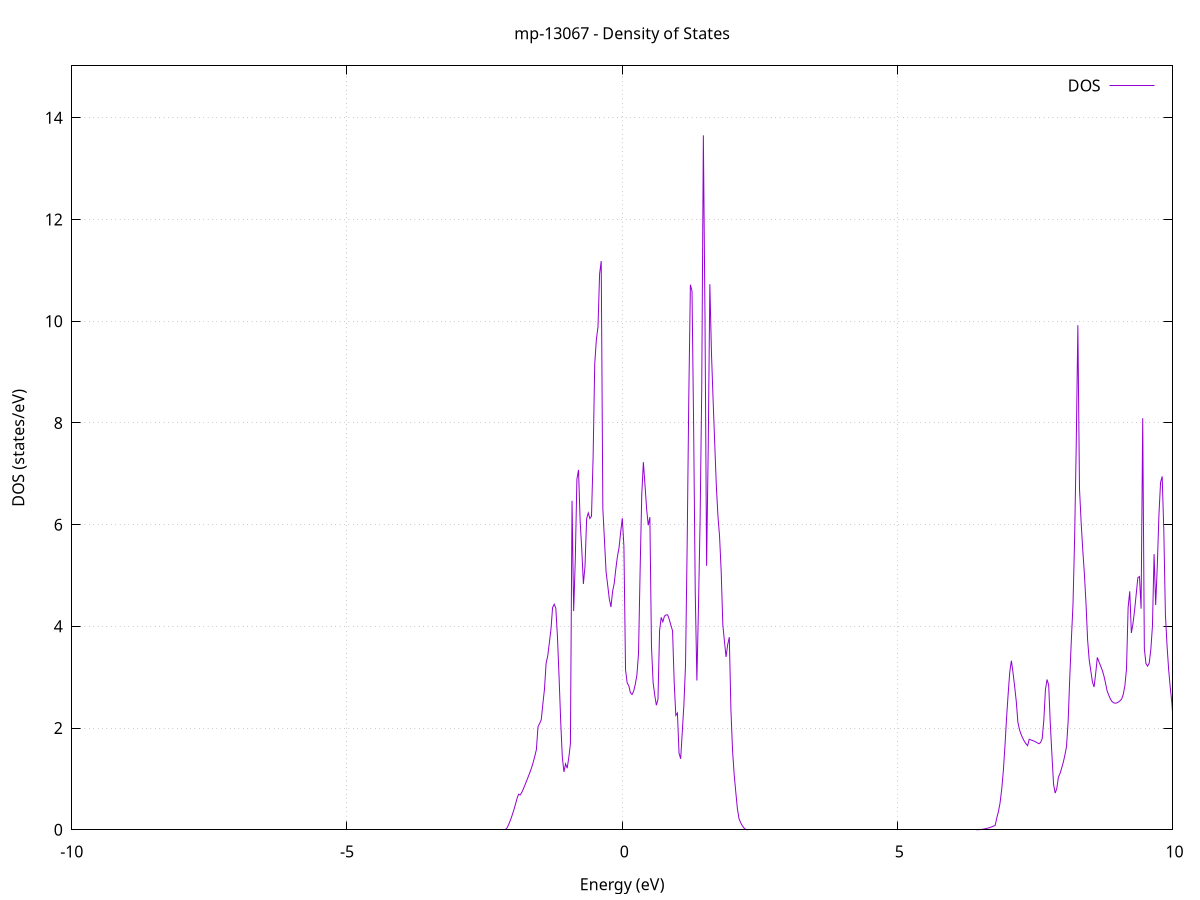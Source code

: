 set title 'mp-13067 - Density of States'
set xlabel 'Energy (eV)'
set ylabel 'DOS (states/eV)'
set grid
set xrange [-10:10]
set yrange [0:15.022]
set xzeroaxis lt -1
set terminal png size 800,600
set output 'mp-13067_dos_gnuplot.png'
plot '-' using 1:2 with lines title 'DOS'
-23.799500 0.000000
-23.770000 0.000000
-23.740500 0.000000
-23.711100 0.000000
-23.681600 0.000000
-23.652200 0.000000
-23.622700 0.000000
-23.593200 0.000000
-23.563800 0.000000
-23.534300 0.000000
-23.504900 0.000000
-23.475400 0.000000
-23.446000 0.000000
-23.416500 0.000000
-23.387000 0.000000
-23.357600 0.000000
-23.328100 0.000000
-23.298700 0.000000
-23.269200 0.000000
-23.239700 0.000000
-23.210300 0.000000
-23.180800 0.000000
-23.151400 0.000000
-23.121900 0.000000
-23.092500 0.000000
-23.063000 0.000000
-23.033500 0.000000
-23.004100 0.000000
-22.974600 0.000000
-22.945200 0.000000
-22.915700 0.000000
-22.886200 0.000000
-22.856800 0.000000
-22.827300 0.000000
-22.797900 0.000000
-22.768400 0.000000
-22.739000 0.000000
-22.709500 0.000000
-22.680000 0.000000
-22.650600 0.000000
-22.621100 0.000000
-22.591700 0.000000
-22.562200 0.000000
-22.532800 0.000000
-22.503300 0.000000
-22.473800 0.000000
-22.444400 0.000000
-22.414900 0.000000
-22.385500 0.000000
-22.356000 0.000000
-22.326500 0.000000
-22.297100 0.000000
-22.267600 0.000000
-22.238200 0.000000
-22.208700 0.000000
-22.179300 0.000000
-22.149800 0.000000
-22.120300 0.000000
-22.090900 0.000000
-22.061400 0.000000
-22.032000 0.000000
-22.002500 0.000000
-21.973000 0.000000
-21.943600 0.000000
-21.914100 0.000000
-21.884700 0.000000
-21.855200 0.000000
-21.825800 0.000000
-21.796300 0.000000
-21.766800 0.000000
-21.737400 0.000000
-21.707900 0.000000
-21.678500 0.000000
-21.649000 0.000000
-21.619500 0.000000
-21.590100 0.000000
-21.560600 0.000000
-21.531200 0.000000
-21.501700 0.000000
-21.472300 0.000000
-21.442800 0.000000
-21.413300 0.000000
-21.383900 0.000000
-21.354400 0.000000
-21.325000 0.000000
-21.295500 0.000000
-21.266000 0.000000
-21.236600 0.000000
-21.207100 0.000000
-21.177700 0.000000
-21.148200 0.000000
-21.118800 0.105600
-21.089300 2.005800
-21.059800 4.621500
-21.030400 7.418100
-21.000900 9.486000
-20.971500 19.910400
-20.942000 21.392800
-20.912500 24.531000
-20.883100 8.830400
-20.853600 6.421900
-20.824200 4.868700
-20.794700 3.023400
-20.765300 2.420100
-20.735800 2.182400
-20.706300 2.085400
-20.676900 1.996200
-20.647400 1.928400
-20.618000 1.851600
-20.588500 2.758700
-20.559100 7.608700
-20.529600 11.802400
-20.500100 11.194600
-20.470700 10.002900
-20.441200 14.656800
-20.411800 21.173100
-20.382300 18.820100
-20.352800 22.803800
-20.323400 41.262500
-20.293900 37.985100
-20.264500 34.251500
-20.235000 26.987500
-20.205600 13.607100
-20.176100 8.179400
-20.146600 0.000000
-20.117200 0.000000
-20.087700 0.000000
-20.058300 0.000000
-20.028800 0.000000
-19.999300 0.000000
-19.969900 0.000000
-19.940400 0.000000
-19.911000 0.000000
-19.881500 0.000000
-19.852100 0.000000
-19.822600 0.000000
-19.793100 0.000000
-19.763700 0.000000
-19.734200 0.000000
-19.704800 0.000000
-19.675300 0.000000
-19.645800 0.000000
-19.616400 0.000000
-19.586900 0.000000
-19.557500 0.000000
-19.528000 0.000000
-19.498600 0.000000
-19.469100 0.000000
-19.439600 0.000000
-19.410200 0.000000
-19.380700 0.000000
-19.351300 0.000000
-19.321800 0.000000
-19.292300 0.000000
-19.262900 0.000000
-19.233400 0.000000
-19.204000 0.000000
-19.174500 0.000000
-19.145100 0.000000
-19.115600 0.000000
-19.086100 0.000000
-19.056700 0.000000
-19.027200 0.000000
-18.997800 0.000000
-18.968300 0.000000
-18.938800 0.000000
-18.909400 0.000000
-18.879900 0.000000
-18.850500 0.000000
-18.821000 0.000000
-18.791600 0.000000
-18.762100 0.000000
-18.732600 0.000000
-18.703200 0.000000
-18.673700 0.000000
-18.644300 0.000000
-18.614800 0.000000
-18.585400 0.000000
-18.555900 0.000000
-18.526400 0.000000
-18.497000 0.000000
-18.467500 0.000000
-18.438100 0.000000
-18.408600 0.000000
-18.379100 0.000000
-18.349700 0.000000
-18.320200 0.000000
-18.290800 0.000000
-18.261300 0.000000
-18.231900 0.000000
-18.202400 0.000000
-18.172900 0.000000
-18.143500 0.000000
-18.114000 0.000000
-18.084600 0.000000
-18.055100 0.000000
-18.025600 0.000000
-17.996200 0.000000
-17.966700 0.000000
-17.937300 0.000000
-17.907800 0.000000
-17.878400 0.000000
-17.848900 0.000000
-17.819400 0.000000
-17.790000 0.000000
-17.760500 0.000000
-17.731100 0.000000
-17.701600 0.000000
-17.672100 0.000000
-17.642700 0.000000
-17.613200 0.000000
-17.583800 0.000000
-17.554300 0.000000
-17.524900 0.000000
-17.495400 0.000000
-17.465900 0.000000
-17.436500 0.000000
-17.407000 0.000000
-17.377600 0.000000
-17.348100 0.000000
-17.318600 0.000000
-17.289200 0.000000
-17.259700 0.000000
-17.230300 0.000000
-17.200800 0.000000
-17.171400 0.000000
-17.141900 0.000000
-17.112400 0.000000
-17.083000 0.000000
-17.053500 0.000000
-17.024100 0.000000
-16.994600 0.000000
-16.965100 0.000000
-16.935700 0.000000
-16.906200 0.000000
-16.876800 0.000000
-16.847300 0.000000
-16.817900 0.000000
-16.788400 0.000000
-16.758900 0.000000
-16.729500 0.000000
-16.700000 0.000000
-16.670600 0.000000
-16.641100 0.000000
-16.611700 0.000000
-16.582200 0.000000
-16.552700 0.000000
-16.523300 0.000000
-16.493800 0.000000
-16.464400 0.000000
-16.434900 0.000000
-16.405400 0.000000
-16.376000 0.000000
-16.346500 0.000000
-16.317100 0.000000
-16.287600 0.000000
-16.258200 0.000000
-16.228700 0.000000
-16.199200 0.000000
-16.169800 0.000000
-16.140300 0.000000
-16.110900 0.000000
-16.081400 0.000000
-16.051900 0.000000
-16.022500 0.000000
-15.993000 0.000000
-15.963600 0.000000
-15.934100 0.000000
-15.904700 0.000000
-15.875200 0.000000
-15.845700 0.000000
-15.816300 0.000000
-15.786800 0.000000
-15.757400 0.000000
-15.727900 0.000000
-15.698400 0.000000
-15.669000 0.000000
-15.639500 0.000000
-15.610100 0.000000
-15.580600 0.000000
-15.551200 0.000000
-15.521700 0.000000
-15.492200 0.000000
-15.462800 0.000000
-15.433300 0.000000
-15.403900 0.000000
-15.374400 0.000000
-15.344900 0.000000
-15.315500 0.000000
-15.286000 0.000000
-15.256600 0.000000
-15.227100 0.000000
-15.197700 0.000000
-15.168200 0.000000
-15.138700 0.000000
-15.109300 0.000000
-15.079800 0.000000
-15.050400 0.000000
-15.020900 0.000000
-14.991400 0.000000
-14.962000 0.000000
-14.932500 0.000000
-14.903100 0.000000
-14.873600 0.000000
-14.844200 0.000000
-14.814700 0.000000
-14.785200 0.000000
-14.755800 0.000000
-14.726300 0.000000
-14.696900 0.000000
-14.667400 0.000000
-14.638000 0.000000
-14.608500 0.000000
-14.579000 0.000000
-14.549600 0.004500
-14.520100 0.021600
-14.490700 0.051400
-14.461200 0.093900
-14.431700 0.147600
-14.402300 0.210300
-14.372800 0.282000
-14.343400 0.332300
-14.313900 0.358900
-14.284500 0.379500
-14.255000 0.400000
-14.225500 0.447500
-14.196100 0.494800
-14.166600 0.578000
-14.137200 0.654500
-14.107700 0.721900
-14.078200 0.780200
-14.048800 0.829300
-14.019300 0.812000
-13.989900 0.857600
-13.960400 0.927700
-13.931000 1.071400
-13.901500 1.261300
-13.872000 1.505600
-13.842600 1.924100
-13.813100 2.148200
-13.783700 2.416400
-13.754200 2.593600
-13.724700 2.775200
-13.695300 3.246200
-13.665800 4.496200
-13.636400 5.397200
-13.606900 5.978500
-13.577500 6.274200
-13.548000 6.912600
-13.518500 7.027000
-13.489100 6.060900
-13.459600 5.669900
-13.430200 5.693800
-13.400700 5.970300
-13.371200 7.236400
-13.341800 11.637000
-13.312300 8.997700
-13.282900 7.712600
-13.253400 6.999800
-13.224000 4.808500
-13.194500 1.855300
-13.165000 3.926700
-13.135600 6.045800
-13.106100 7.885800
-13.076700 11.155300
-13.047200 13.882300
-13.017700 7.260800
-12.988300 5.990400
-12.958800 5.177900
-12.929400 4.406700
-12.899900 3.668000
-12.870500 1.601200
-12.841000 0.442000
-12.811500 0.000000
-12.782100 0.000000
-12.752600 0.000000
-12.723200 0.000000
-12.693700 0.000000
-12.664300 0.000000
-12.634800 0.000000
-12.605300 0.000000
-12.575900 0.000000
-12.546400 0.000000
-12.517000 0.000000
-12.487500 0.000000
-12.458000 0.000000
-12.428600 0.000000
-12.399100 0.000000
-12.369700 0.000000
-12.340200 0.000000
-12.310800 0.000000
-12.281300 0.000000
-12.251800 0.000000
-12.222400 0.000000
-12.192900 0.000000
-12.163500 0.000000
-12.134000 0.000000
-12.104500 0.000000
-12.075100 0.000000
-12.045600 0.000000
-12.016200 0.000000
-11.986700 0.000000
-11.957300 0.000000
-11.927800 0.000000
-11.898300 0.000000
-11.868900 0.000000
-11.839400 0.000000
-11.810000 0.000000
-11.780500 0.000000
-11.751000 0.000000
-11.721600 0.000000
-11.692100 0.000000
-11.662700 0.000000
-11.633200 0.000000
-11.603800 0.000000
-11.574300 0.000000
-11.544800 0.000000
-11.515400 0.000000
-11.485900 0.000000
-11.456500 0.000000
-11.427000 0.000000
-11.397500 0.000000
-11.368100 0.000000
-11.338600 0.000000
-11.309200 0.000000
-11.279700 0.000000
-11.250300 0.000000
-11.220800 0.000000
-11.191300 0.000000
-11.161900 0.000000
-11.132400 0.000000
-11.103000 0.000000
-11.073500 0.000000
-11.044000 0.000000
-11.014600 0.000000
-10.985100 0.000000
-10.955700 0.000000
-10.926200 0.000000
-10.896800 0.000000
-10.867300 0.000000
-10.837800 0.000000
-10.808400 0.000000
-10.778900 0.000000
-10.749500 0.000000
-10.720000 0.000000
-10.690500 0.000000
-10.661100 0.000000
-10.631600 0.000000
-10.602200 0.000000
-10.572700 0.000000
-10.543300 0.000000
-10.513800 0.000000
-10.484300 0.000000
-10.454900 0.000000
-10.425400 0.000000
-10.396000 0.000000
-10.366500 0.000000
-10.337100 0.000000
-10.307600 0.000000
-10.278100 0.000000
-10.248700 0.000000
-10.219200 0.000000
-10.189800 0.000000
-10.160300 0.000000
-10.130800 0.000000
-10.101400 0.000000
-10.071900 0.000000
-10.042500 0.000000
-10.013000 0.000000
-9.983600 0.000000
-9.954100 0.000000
-9.924600 0.000000
-9.895200 0.000000
-9.865700 0.000000
-9.836300 0.000000
-9.806800 0.000000
-9.777300 0.000000
-9.747900 0.000000
-9.718400 0.000000
-9.689000 0.000000
-9.659500 0.000000
-9.630100 0.000000
-9.600600 0.000000
-9.571100 0.000000
-9.541700 0.000000
-9.512200 0.000000
-9.482800 0.000000
-9.453300 0.000000
-9.423800 0.000000
-9.394400 0.000000
-9.364900 0.000000
-9.335500 0.000000
-9.306000 0.000000
-9.276600 0.000000
-9.247100 0.000000
-9.217600 0.000000
-9.188200 0.000000
-9.158700 0.000000
-9.129300 0.000000
-9.099800 0.000000
-9.070300 0.000000
-9.040900 0.000000
-9.011400 0.000000
-8.982000 0.000000
-8.952500 0.000000
-8.923100 0.000000
-8.893600 0.000000
-8.864100 0.000000
-8.834700 0.000000
-8.805200 0.000000
-8.775800 0.000000
-8.746300 0.000000
-8.716800 0.000000
-8.687400 0.000000
-8.657900 0.000000
-8.628500 0.000000
-8.599000 0.000000
-8.569600 0.000000
-8.540100 0.000000
-8.510600 0.000000
-8.481200 0.000000
-8.451700 0.000000
-8.422300 0.000000
-8.392800 0.000000
-8.363400 0.000000
-8.333900 0.000000
-8.304400 0.000000
-8.275000 0.000000
-8.245500 0.000000
-8.216100 0.000000
-8.186600 0.000000
-8.157100 0.000000
-8.127700 0.000000
-8.098200 0.000000
-8.068800 0.000000
-8.039300 0.000000
-8.009900 0.000000
-7.980400 0.000000
-7.950900 0.000000
-7.921500 0.000000
-7.892000 0.000000
-7.862600 0.000000
-7.833100 0.000000
-7.803600 0.000000
-7.774200 0.000000
-7.744700 0.000000
-7.715300 0.000000
-7.685800 0.000000
-7.656400 0.000000
-7.626900 0.000000
-7.597400 0.000000
-7.568000 0.000000
-7.538500 0.000000
-7.509100 0.000000
-7.479600 0.000000
-7.450100 0.000000
-7.420700 0.000000
-7.391200 0.000000
-7.361800 0.000000
-7.332300 0.000000
-7.302900 0.000000
-7.273400 0.000000
-7.243900 0.000000
-7.214500 0.000000
-7.185000 0.000000
-7.155600 0.000000
-7.126100 0.000000
-7.096600 0.000000
-7.067200 0.000000
-7.037700 0.000000
-7.008300 0.000000
-6.978800 0.000000
-6.949400 0.000000
-6.919900 0.000000
-6.890400 0.000000
-6.861000 0.000000
-6.831500 0.000000
-6.802100 0.000000
-6.772600 0.000000
-6.743100 0.000000
-6.713700 0.000000
-6.684200 0.000000
-6.654800 0.000000
-6.625300 0.000000
-6.595900 0.000000
-6.566400 0.000000
-6.536900 0.000000
-6.507500 0.000000
-6.478000 0.000000
-6.448600 0.000000
-6.419100 0.000000
-6.389700 0.000000
-6.360200 0.000000
-6.330700 0.000000
-6.301300 0.000000
-6.271800 0.000000
-6.242400 0.000000
-6.212900 0.000000
-6.183400 0.000000
-6.154000 0.000000
-6.124500 0.000000
-6.095100 0.000000
-6.065600 0.000000
-6.036200 0.000000
-6.006700 0.000000
-5.977200 0.000000
-5.947800 0.000000
-5.918300 0.000000
-5.888900 0.000000
-5.859400 0.000000
-5.829900 0.000000
-5.800500 0.000000
-5.771000 0.000000
-5.741600 0.000000
-5.712100 0.000000
-5.682700 0.000000
-5.653200 0.000000
-5.623700 0.000000
-5.594300 0.000000
-5.564800 0.000000
-5.535400 0.000000
-5.505900 0.000000
-5.476400 0.000000
-5.447000 0.000000
-5.417500 0.000000
-5.388100 0.000000
-5.358600 0.000000
-5.329200 0.000000
-5.299700 0.000000
-5.270200 0.000000
-5.240800 0.000000
-5.211300 0.000000
-5.181900 0.000000
-5.152400 0.000000
-5.122900 0.000000
-5.093500 0.000000
-5.064000 0.000000
-5.034600 0.000000
-5.005100 0.000000
-4.975700 0.000000
-4.946200 0.000000
-4.916700 0.000000
-4.887300 0.000000
-4.857800 0.000000
-4.828400 0.000000
-4.798900 0.000000
-4.769400 0.000000
-4.740000 0.000000
-4.710500 0.000000
-4.681100 0.000000
-4.651600 0.000000
-4.622200 0.000000
-4.592700 0.000000
-4.563200 0.000000
-4.533800 0.000000
-4.504300 0.000000
-4.474900 0.000000
-4.445400 0.000000
-4.416000 0.000000
-4.386500 0.000000
-4.357000 0.000000
-4.327600 0.000000
-4.298100 0.000000
-4.268700 0.000000
-4.239200 0.000000
-4.209700 0.000000
-4.180300 0.000000
-4.150800 0.000000
-4.121400 0.000000
-4.091900 0.000000
-4.062500 0.000000
-4.033000 0.000000
-4.003500 0.000000
-3.974100 0.000000
-3.944600 0.000000
-3.915200 0.000000
-3.885700 0.000000
-3.856200 0.000000
-3.826800 0.000000
-3.797300 0.000000
-3.767900 0.000000
-3.738400 0.000000
-3.709000 0.000000
-3.679500 0.000000
-3.650000 0.000000
-3.620600 0.000000
-3.591100 0.000000
-3.561700 0.000000
-3.532200 0.000000
-3.502700 0.000000
-3.473300 0.000000
-3.443800 0.000000
-3.414400 0.000000
-3.384900 0.000000
-3.355500 0.000000
-3.326000 0.000000
-3.296500 0.000000
-3.267100 0.000000
-3.237600 0.000000
-3.208200 0.000000
-3.178700 0.000000
-3.149200 0.000000
-3.119800 0.000000
-3.090300 0.000000
-3.060900 0.000000
-3.031400 0.000000
-3.002000 0.000000
-2.972500 0.000000
-2.943000 0.000000
-2.913600 0.000000
-2.884100 0.000000
-2.854700 0.000000
-2.825200 0.000000
-2.795700 0.000000
-2.766300 0.000000
-2.736800 0.000000
-2.707400 0.000000
-2.677900 0.000000
-2.648500 0.000000
-2.619000 0.000000
-2.589500 0.000000
-2.560100 0.000000
-2.530600 0.000000
-2.501200 0.000000
-2.471700 0.000000
-2.442300 0.000000
-2.412800 0.000000
-2.383300 0.000000
-2.353900 0.000000
-2.324400 0.000000
-2.295000 0.000000
-2.265500 0.000000
-2.236000 0.000000
-2.206600 0.000000
-2.177100 0.000000
-2.147700 0.000000
-2.118200 0.000000
-2.088800 0.041500
-2.059300 0.111100
-2.029800 0.190600
-2.000400 0.280000
-1.970900 0.379200
-1.941500 0.488200
-1.912000 0.607200
-1.882500 0.698300
-1.853100 0.684700
-1.823600 0.734100
-1.794200 0.805000
-1.764700 0.883500
-1.735300 0.963800
-1.705800 1.045500
-1.676300 1.127800
-1.646900 1.216800
-1.617400 1.321300
-1.588000 1.441300
-1.558500 1.575400
-1.529000 2.024800
-1.499600 2.090900
-1.470100 2.161100
-1.440700 2.474300
-1.411200 2.766400
-1.381800 3.271400
-1.352300 3.418400
-1.322800 3.676000
-1.293400 3.943000
-1.263900 4.370400
-1.234500 4.435100
-1.205000 4.356100
-1.175500 3.793000
-1.146100 3.004700
-1.116600 2.133300
-1.087200 1.430600
-1.057700 1.138000
-1.028300 1.295600
-0.998800 1.211000
-0.969300 1.417900
-0.939900 1.691600
-0.910400 6.468700
-0.881000 4.301200
-0.851500 5.304500
-0.822000 6.894900
-0.792600 7.076400
-0.763100 6.065300
-0.733700 5.513300
-0.704200 4.833400
-0.674800 5.183100
-0.645300 6.115300
-0.615800 6.230700
-0.586400 6.121100
-0.556900 6.167100
-0.527500 7.330600
-0.498000 9.167000
-0.468500 9.638400
-0.439100 9.889500
-0.409600 10.933400
-0.380200 11.183700
-0.350700 6.315500
-0.321300 5.690600
-0.291800 5.069100
-0.262300 4.807200
-0.232900 4.535600
-0.203400 4.380300
-0.174000 4.684500
-0.144500 4.842400
-0.115100 5.126900
-0.085600 5.375300
-0.056100 5.548300
-0.026700 5.853500
0.002800 6.126500
0.032200 5.571300
0.061700 3.146300
0.091200 2.888400
0.120600 2.833100
0.150100 2.695400
0.179500 2.660100
0.209000 2.724800
0.238400 2.857900
0.267900 3.043100
0.297400 3.467500
0.326800 5.108900
0.356300 6.587400
0.385700 7.228900
0.415200 6.776500
0.444700 6.312200
0.474100 5.988200
0.503600 6.148200
0.533000 3.604800
0.562500 2.897500
0.591900 2.649300
0.621400 2.449100
0.650900 2.563300
0.680300 3.918400
0.709800 4.177300
0.739200 4.088800
0.768700 4.200200
0.798200 4.226000
0.827600 4.225300
0.857100 4.131200
0.886500 4.020600
0.916000 3.911100
0.945400 2.908000
0.974900 2.249900
1.004400 2.296900
1.033800 1.505000
1.063300 1.395800
1.092700 1.928700
1.122200 2.461900
1.151700 3.241200
1.181100 5.579900
1.210600 8.471100
1.240000 10.718200
1.269500 10.593600
1.298900 7.927500
1.328400 4.663900
1.357900 2.934900
1.387300 4.406400
1.416800 6.104900
1.446200 8.670600
1.475700 13.656700
1.505200 10.096400
1.534600 5.191100
1.564100 7.519500
1.593500 10.728100
1.623000 9.371700
1.652400 8.458700
1.681900 7.605800
1.711400 6.764900
1.740800 6.164800
1.770300 5.765700
1.799700 5.077100
1.829200 4.035000
1.858600 3.705400
1.888100 3.398600
1.917600 3.642100
1.947000 3.787400
1.976500 2.357500
2.005900 1.560000
2.035400 1.087600
2.064900 0.741100
2.094300 0.412800
2.123800 0.216200
2.153200 0.140600
2.182700 0.081200
2.212100 0.038000
2.241600 0.011000
2.271100 0.000200
2.300500 0.000000
2.330000 0.000000
2.359400 0.000000
2.388900 0.000000
2.418400 0.000000
2.447800 0.000000
2.477300 0.000000
2.506700 0.000000
2.536200 0.000000
2.565600 0.000000
2.595100 0.000000
2.624600 0.000000
2.654000 0.000000
2.683500 0.000000
2.712900 0.000000
2.742400 0.000000
2.771900 0.000000
2.801300 0.000000
2.830800 0.000000
2.860200 0.000000
2.889700 0.000000
2.919100 0.000000
2.948600 0.000000
2.978100 0.000000
3.007500 0.000000
3.037000 0.000000
3.066400 0.000000
3.095900 0.000000
3.125400 0.000000
3.154800 0.000000
3.184300 0.000000
3.213700 0.000000
3.243200 0.000000
3.272600 0.000000
3.302100 0.000000
3.331600 0.000000
3.361000 0.000000
3.390500 0.000000
3.419900 0.000000
3.449400 0.000000
3.478900 0.000000
3.508300 0.000000
3.537800 0.000000
3.567200 0.000000
3.596700 0.000000
3.626100 0.000000
3.655600 0.000000
3.685100 0.000000
3.714500 0.000000
3.744000 0.000000
3.773400 0.000000
3.802900 0.000000
3.832300 0.000000
3.861800 0.000000
3.891300 0.000000
3.920700 0.000000
3.950200 0.000000
3.979600 0.000000
4.009100 0.000000
4.038600 0.000000
4.068000 0.000000
4.097500 0.000000
4.126900 0.000000
4.156400 0.000000
4.185800 0.000000
4.215300 0.000000
4.244800 0.000000
4.274200 0.000000
4.303700 0.000000
4.333100 0.000000
4.362600 0.000000
4.392100 0.000000
4.421500 0.000000
4.451000 0.000000
4.480400 0.000000
4.509900 0.000000
4.539300 0.000000
4.568800 0.000000
4.598300 0.000000
4.627700 0.000000
4.657200 0.000000
4.686600 0.000000
4.716100 0.000000
4.745600 0.000000
4.775000 0.000000
4.804500 0.000000
4.833900 0.000000
4.863400 0.000000
4.892800 0.000000
4.922300 0.000000
4.951800 0.000000
4.981200 0.000000
5.010700 0.000000
5.040100 0.000000
5.069600 0.000000
5.099100 0.000000
5.128500 0.000000
5.158000 0.000000
5.187400 0.000000
5.216900 0.000000
5.246300 0.000000
5.275800 0.000000
5.305300 0.000000
5.334700 0.000000
5.364200 0.000000
5.393600 0.000000
5.423100 0.000000
5.452600 0.000000
5.482000 0.000000
5.511500 0.000000
5.540900 0.000000
5.570400 0.000000
5.599800 0.000000
5.629300 0.000000
5.658800 0.000000
5.688200 0.000000
5.717700 0.000000
5.747100 0.000000
5.776600 0.000000
5.806000 0.000000
5.835500 0.000000
5.865000 0.000000
5.894400 0.000000
5.923900 0.000000
5.953300 0.000000
5.982800 0.000000
6.012300 0.000000
6.041700 0.000000
6.071200 0.000000
6.100600 0.000000
6.130100 0.000000
6.159500 0.000000
6.189000 0.000000
6.218500 0.000000
6.247900 0.000000
6.277400 0.000000
6.306800 0.000000
6.336300 0.000000
6.365800 0.000000
6.395200 0.000000
6.424700 0.000000
6.454100 0.000400
6.483600 0.002100
6.513000 0.004900
6.542500 0.009000
6.572000 0.014300
6.601400 0.020800
6.630900 0.028600
6.660300 0.037500
6.689800 0.047700
6.719300 0.059100
6.748700 0.071800
6.778200 0.085600
6.807600 0.235200
6.837100 0.356500
6.866500 0.526600
6.896000 0.788100
6.925500 1.144500
6.954900 1.632300
6.984400 2.189300
7.013800 2.670500
7.043300 3.104900
7.072800 3.326000
7.102200 3.090900
7.131700 2.821100
7.161100 2.527900
7.190600 2.115800
7.220000 1.967700
7.249500 1.873300
7.279000 1.799900
7.308400 1.739800
7.337900 1.691100
7.367300 1.654000
7.396800 1.780300
7.426300 1.766800
7.455700 1.756000
7.485200 1.743100
7.514600 1.728000
7.544100 1.710600
7.573500 1.691000
7.603000 1.716500
7.632500 1.793600
7.661900 2.152900
7.691400 2.756000
7.720800 2.954600
7.750300 2.845500
7.779700 2.087200
7.809200 1.473600
7.838700 0.897400
7.868100 0.721300
7.897600 0.810700
7.927000 1.035100
7.956500 1.107500
7.986000 1.213800
8.015400 1.326100
8.044900 1.468200
8.074300 1.640100
8.103800 2.127900
8.133200 2.989300
8.162700 3.749800
8.192200 4.433400
8.221600 5.730400
8.251100 7.588700
8.280500 9.922200
8.310000 6.712600
8.339500 6.054900
8.368900 5.511900
8.398400 5.043300
8.427800 4.463400
8.457300 3.738000
8.486700 3.336900
8.516200 3.121300
8.545700 2.904600
8.575100 2.808000
8.604600 3.077800
8.634000 3.389700
8.663500 3.303400
8.693000 3.224200
8.722400 3.141000
8.751900 3.034300
8.781300 2.894600
8.810800 2.736400
8.840200 2.650100
8.869700 2.576600
8.899200 2.524400
8.928600 2.498000
8.958100 2.489000
8.987500 2.494500
9.017000 2.511600
9.046500 2.536000
9.075900 2.571500
9.105400 2.663600
9.134800 2.831900
9.164300 3.161900
9.193700 4.374000
9.223200 4.689200
9.252700 3.870100
9.282100 4.056800
9.311600 4.318600
9.341000 4.637500
9.370500 4.957100
9.400000 4.980400
9.429400 4.347900
9.458900 8.092900
9.488300 3.564600
9.517800 3.268600
9.547200 3.218600
9.576700 3.276800
9.606200 3.543500
9.635600 4.004500
9.665100 5.421300
9.694500 4.418700
9.724000 5.195200
9.753400 6.191100
9.782900 6.827400
9.812400 6.949200
9.841800 5.900200
9.871300 4.230900
9.900700 3.623400
9.930200 3.146100
9.959700 2.793100
9.989100 2.486800
10.018600 2.036700
10.048000 1.660000
10.077500 1.491900
10.106900 1.470400
10.136400 1.598400
10.165900 1.862500
10.195300 1.658800
10.224800 1.777500
10.254200 1.660700
10.283700 1.442100
10.313200 1.514900
10.342600 1.733600
10.372100 2.063700
10.401500 2.677200
10.431000 3.402500
10.460400 3.793200
10.489900 4.059300
10.519400 4.079000
10.548800 3.440500
10.578300 3.022800
10.607700 2.666300
10.637200 2.377200
10.666700 2.257300
10.696100 2.155200
10.725600 2.052500
10.755000 1.954300
10.784500 1.877700
10.813900 2.276600
10.843400 2.343300
10.872900 2.251700
10.902300 2.257100
10.931800 2.458000
10.961200 2.930200
10.990700 3.774300
11.020200 5.672700
11.049600 7.448900
11.079100 7.405800
11.108500 7.137300
11.138000 6.614600
11.167400 6.073400
11.196900 5.254700
11.226400 4.713900
11.255800 2.010100
11.285300 1.225300
11.314700 0.231900
11.344200 0.122400
11.373700 0.047400
11.403100 0.007200
11.432600 0.019100
11.462000 0.135200
11.491500 0.401700
11.520900 0.893800
11.550400 2.032100
11.579900 3.240500
11.609300 2.659700
11.638800 3.616900
11.668200 5.237200
11.697700 6.528600
11.727200 6.965400
11.756600 6.474000
11.786100 4.918000
11.815500 4.167400
11.845000 4.533300
11.874400 5.207700
11.903900 5.510500
11.933400 6.369500
11.962800 6.712800
11.992300 6.045700
12.021700 5.798300
12.051200 5.445100
12.080600 4.723900
12.110100 4.665200
12.139600 4.786100
12.169000 5.679000
12.198500 5.922900
12.227900 4.291900
12.257400 3.144400
12.286900 2.647700
12.316300 2.607100
12.345800 2.332300
12.375200 2.180200
12.404700 1.784900
12.434100 2.374300
12.463600 2.878900
12.493100 3.506100
12.522500 4.272900
12.552000 6.314200
12.581400 7.512700
12.610900 5.907000
12.640400 5.860300
12.669800 6.385300
12.699300 7.370900
12.728700 6.420600
12.758200 2.520900
12.787600 1.437000
12.817100 0.992400
12.846600 0.640200
12.876000 0.380300
12.905500 0.203300
12.934900 0.100100
12.964400 0.057100
12.993900 0.099600
13.023300 0.252200
13.052800 0.515700
13.082200 1.210700
13.111700 2.303800
13.141100 2.640500
13.170600 2.938000
13.200100 3.267600
13.229500 3.541700
13.259000 3.941800
13.288400 4.649700
13.317900 3.874100
13.347400 3.426900
13.376800 3.052000
13.406300 2.752300
13.435700 2.510400
13.465200 2.545200
13.494600 2.757400
13.524100 2.777200
13.553600 2.718600
13.583000 2.597700
13.612500 2.553500
13.641900 2.466800
13.671400 2.395200
13.700900 2.307700
13.730300 2.204300
13.759800 2.088000
13.789200 1.962400
13.818700 1.662200
13.848100 1.586900
13.877600 1.570700
13.907100 1.579300
13.936500 1.606700
13.966000 1.654100
13.995400 1.630800
14.024900 1.580600
14.054300 1.497300
14.083800 1.428500
14.113300 1.374200
14.142700 1.333300
14.172200 1.308600
14.201600 1.299900
14.231100 1.300900
14.260600 1.302000
14.290000 1.297400
14.319500 1.290000
14.348900 1.243600
14.378400 1.231700
14.407800 1.219900
14.437300 1.208200
14.466800 1.199400
14.496200 1.195100
14.525700 1.195200
14.555100 1.194500
14.584600 1.172000
14.614100 1.173900
14.643500 1.180600
14.673000 1.187700
14.702400 1.455100
14.731900 1.577300
14.761300 1.709100
14.790800 1.783900
14.820300 1.958300
14.849700 1.978500
14.879200 2.011400
14.908600 1.913900
14.938100 2.050800
14.967600 2.178200
14.997000 2.320700
15.026500 2.478500
15.055900 2.605400
15.085400 2.930600
15.114800 3.230200
15.144300 3.100700
15.173800 2.969400
15.203200 2.831400
15.232700 2.714700
15.262100 2.588500
15.291600 2.426400
15.321100 2.366100
15.350500 2.299900
15.380000 2.213200
15.409400 2.152300
15.438900 2.126000
15.468300 2.135000
15.497800 2.188300
15.527300 2.243700
15.556700 2.269700
15.586200 2.298500
15.615600 2.647700
15.645100 2.465800
15.674600 2.240100
15.704000 1.744700
15.733500 1.667800
15.762900 1.600700
15.792400 1.514500
15.821800 1.454700
15.851300 1.375600
15.880800 1.224700
15.910200 0.993900
15.939700 0.746900
15.969100 0.517100
15.998600 0.304400
16.028000 0.109800
16.057500 0.006500
16.087000 0.066000
16.116400 0.099700
16.145900 0.134200
16.175300 0.169600
16.204800 0.205700
16.234300 0.242800
16.263700 0.280600
16.293200 0.311900
16.322600 0.331900
16.352100 0.351300
16.381500 0.370200
16.411000 0.388600
16.440500 0.406400
16.469900 0.423600
16.499400 0.440300
16.528800 0.456400
16.558300 0.472000
16.587800 0.488000
16.617200 0.504700
16.646700 0.522300
16.676100 0.540700
16.705600 0.687600
16.735000 0.770700
16.764500 0.846200
16.794000 0.914100
16.823400 0.974300
16.852900 1.026900
16.882300 1.071900
16.911800 1.109200
16.941300 1.141200
16.970700 1.106000
17.000200 1.121400
17.029600 1.132200
17.059100 1.132000
17.088500 1.132500
17.118000 1.133500
17.147500 1.135500
17.176900 1.145300
17.206400 1.153000
17.235800 1.158600
17.265300 1.162100
17.294800 1.163500
17.324200 1.162800
17.353700 1.160000
17.383100 1.165200
17.412600 1.192700
17.442000 1.228800
17.471500 1.275400
17.501000 1.330400
17.530400 1.563200
17.559900 1.646800
17.589300 1.761800
17.618800 1.688500
17.648300 1.673700
17.677700 1.713900
17.707200 1.845000
17.736600 1.892100
17.766100 1.964800
17.795500 2.020200
17.825000 1.914300
17.854500 1.972000
17.883900 2.018200
17.913400 2.051800
17.942800 2.098300
17.972300 2.157000
18.001700 2.223300
18.031200 2.245800
18.060700 2.251300
18.090100 2.262800
18.119600 2.289800
18.149000 2.323500
18.178500 2.363900
18.208000 2.420500
18.237400 2.497800
18.266900 2.567900
18.296300 2.568200
18.325800 2.534000
18.355200 2.508200
18.384700 2.490100
18.414200 2.508400
18.443600 2.549400
18.473100 2.598700
18.502500 2.659800
18.532000 2.854700
18.561500 2.750100
18.590900 2.361600
18.620400 2.227000
18.649800 2.163300
18.679300 2.155600
18.708700 2.171000
18.738200 2.207600
18.767700 2.243500
18.797100 2.222600
18.826600 2.151100
18.856000 2.053000
18.885500 1.970900
18.915000 1.915400
18.944400 1.869600
18.973900 1.854300
19.003300 2.051800
19.032800 2.169800
19.062200 2.271300
19.091700 2.358400
19.121200 2.428900
19.150600 2.482800
19.180100 2.672300
19.209500 2.639800
19.239000 2.387700
19.268500 2.335300
19.297900 2.276400
19.327400 2.209600
19.356800 2.133600
19.386300 2.059500
19.415700 1.987500
19.445200 1.890800
19.474700 1.721200
19.504100 1.641800
19.533600 1.588000
19.563000 1.545500
19.592500 1.441300
19.622000 1.224800
19.651400 1.133100
19.680900 1.051200
19.710300 0.974800
19.739800 0.922100
19.769200 0.901900
19.798700 0.915500
19.828200 0.963000
19.857600 1.048800
19.887100 1.215000
19.916500 1.261200
19.946000 1.305900
19.975400 1.348800
20.004900 1.389800
20.034400 1.428800
20.063800 1.465800
20.093300 1.499200
20.122700 1.683400
20.152200 1.629700
20.181700 1.564600
20.211100 1.520300
20.240600 1.526600
20.270000 1.539700
20.299500 1.570500
20.328900 1.610900
20.358400 1.682300
20.387900 1.799000
20.417300 1.947700
20.446800 2.096600
20.476200 2.256400
20.505700 2.417900
20.535200 2.577500
20.564600 2.730700
20.594100 2.876400
20.623500 3.011800
20.653000 3.122900
20.682400 3.282800
20.711900 3.300800
20.741400 3.085600
20.770800 2.762700
20.800300 2.571900
20.829700 2.410700
20.859200 2.261000
20.888700 2.184500
20.918100 2.172300
20.947600 2.175900
20.977000 2.178300
21.006500 2.176900
21.035900 2.196600
21.065400 2.230100
21.094900 2.280100
21.124300 2.343400
21.153800 2.475700
21.183200 2.613500
21.212700 2.651500
21.242200 2.748800
21.271600 2.861600
21.301100 2.942400
21.330500 2.992000
21.360000 3.212500
21.389400 3.228300
21.418900 3.110000
21.448400 3.050700
21.477800 3.004000
21.507300 2.945100
21.536700 2.835500
21.566200 2.537800
21.595700 2.531700
21.625100 2.576000
21.654600 2.621300
21.684000 2.660200
21.713500 3.193800
21.742900 2.696900
21.772400 2.212700
21.801900 1.938100
21.831300 1.886800
21.860800 1.843200
21.890200 1.806000
21.919700 1.770900
21.949100 1.737200
21.978600 1.704700
22.008100 1.673400
22.037500 1.646700
22.067000 1.675800
22.096400 1.693800
22.125900 1.695400
22.155400 1.684300
22.184800 1.671900
22.214300 1.660500
22.243700 1.650500
22.273200 1.642000
22.302600 1.637600
22.332100 1.656900
22.361600 1.735900
22.391000 1.856500
22.420500 2.004800
22.449900 2.078700
22.479400 2.075200
22.508900 2.080500
22.538300 2.116500
22.567800 2.196100
22.597200 2.302900
22.626700 2.513400
22.656100 2.759400
22.685600 2.963400
22.715100 3.157800
22.744500 3.348800
22.774000 3.577100
22.803400 3.691800
22.832900 3.713100
22.862400 3.641100
22.891800 3.569200
22.921300 2.843300
22.950700 1.798400
22.980200 1.608700
23.009600 1.508700
23.039100 1.423200
23.068600 1.363400
23.098000 1.320600
23.127500 1.294900
23.156900 2.874400
23.186400 1.876700
23.215900 1.893400
23.245300 1.918600
23.274800 1.998000
23.304200 2.119200
23.333700 2.262600
23.363100 2.405200
23.392600 2.542700
23.422100 2.675100
23.451500 2.803300
23.481000 3.002100
23.510400 3.167700
23.539900 3.153000
23.569400 3.068000
23.598800 2.909000
23.628300 2.646800
23.657700 2.404900
23.687200 2.267000
23.716600 2.204500
23.746100 2.137100
23.775600 2.095800
23.805000 2.165200
23.834500 2.035500
23.863900 1.933400
23.893400 1.846500
23.922900 1.775100
23.952300 1.718800
23.981800 1.677800
24.011200 1.649300
24.040700 1.616400
24.070100 1.605900
24.099600 1.515600
24.129100 1.544800
24.158500 1.633500
24.188000 1.734300
24.217400 1.855500
24.246900 2.242900
24.276300 2.318700
24.305800 2.214400
24.335300 2.141200
24.364700 2.081500
24.394200 2.036300
24.423600 2.001200
24.453100 2.339000
24.482600 2.165900
24.512000 2.087100
24.541500 2.046400
24.570900 2.012800
24.600400 1.986900
24.629800 1.969700
24.659300 1.941100
24.688800 1.922700
24.718200 1.983200
24.747700 2.052400
24.777100 2.009500
24.806600 1.957000
24.836100 1.895100
24.865500 1.856100
24.895000 1.860100
24.924400 1.899100
24.953900 1.906100
24.983300 1.873100
25.012800 1.839000
25.042300 1.816900
25.071700 1.814400
25.101200 1.801600
25.130600 1.866000
25.160100 2.018500
25.189600 2.161500
25.219000 2.232500
25.248500 2.251100
25.277900 2.274500
25.307400 2.304000
25.336800 2.366000
25.366300 2.481700
25.395800 2.624700
25.425200 2.788400
25.454700 2.992000
25.484100 3.158500
25.513600 3.271400
25.543100 3.370900
25.572500 3.344900
25.602000 3.130300
25.631400 2.942400
25.660900 2.753600
25.690300 2.626500
25.719800 2.555600
25.749300 2.588000
25.778700 2.578000
25.808200 2.559400
25.837600 2.499000
25.867100 2.435200
25.896600 2.315400
25.926000 2.160200
25.955500 2.073300
25.984900 1.996400
26.014400 1.929300
26.043800 1.871700
26.073300 1.827100
26.102800 1.801000
26.132200 1.793600
26.161700 1.834300
26.191100 1.978300
26.220600 2.139300
26.250000 2.310900
26.279500 2.562700
26.309000 2.759000
26.338400 3.099000
26.367900 4.100200
26.397300 4.079600
26.426800 4.148500
26.456300 4.144700
26.485700 3.728600
26.515200 3.548200
26.544600 3.136300
26.574100 2.925500
26.603500 2.715100
26.633000 2.514400
26.662500 2.338000
26.691900 2.186000
26.721400 2.033600
26.750800 1.968400
26.780300 2.208100
26.809800 2.268800
26.839200 2.341000
26.868700 2.401400
26.898100 2.443100
26.927600 2.477800
26.957000 2.512500
26.986500 2.547100
27.016000 2.832000
27.045400 2.789100
27.074900 2.746100
27.104300 2.710100
27.133800 2.654300
27.163300 2.586100
27.192700 2.572900
27.222200 2.546500
27.251600 2.621000
27.281100 2.562600
27.310500 2.472400
27.340000 2.350700
27.369500 2.175400
27.398900 2.030000
27.428400 1.900800
27.457800 1.789400
27.487300 1.699600
27.516800 1.633900
27.546200 1.595700
27.575700 1.592500
27.605100 1.596900
27.634600 1.600200
27.664000 1.602400
27.693500 1.627500
27.723000 2.015400
27.752400 2.270600
27.781900 2.465700
27.811300 2.265500
27.840800 2.232300
27.870300 2.271300
27.899700 3.222200
27.929200 2.788300
27.958600 2.711300
27.988100 2.757100
28.017500 2.800400
28.047000 2.877600
28.076500 2.994400
28.105900 3.278700
28.135400 3.539900
28.164800 3.631200
28.194300 3.681600
28.223700 3.637100
28.253200 3.397300
28.282700 3.221500
28.312100 2.965400
28.341600 2.726000
28.371000 2.573100
28.400500 2.463200
28.430000 2.367100
28.459400 2.316100
28.488900 2.225600
28.518300 2.144800
28.547800 2.073900
28.577200 1.995200
28.606700 2.007500
28.636200 2.033200
28.665600 2.065000
28.695100 2.081400
28.724500 2.059200
28.754000 2.097000
28.783500 2.250700
28.812900 2.455200
28.842400 2.527300
28.871800 2.510100
28.901300 2.514200
28.930700 2.511000
28.960200 2.500700
28.989700 2.377000
29.019100 2.081600
29.048600 2.024300
29.078000 1.982500
29.107500 1.955600
29.137000 1.934000
29.166400 1.916800
29.195900 1.904000
29.225300 2.161400
29.254800 2.824500
29.284200 2.232600
29.313700 2.333300
29.343200 2.426300
29.372600 2.522000
29.402100 2.510600
29.431500 2.722100
29.461000 2.907600
29.490500 3.063800
29.519900 3.137400
29.549400 3.164600
29.578800 3.263800
29.608300 3.325200
29.637700 3.256100
29.667200 3.301900
29.696700 3.183700
29.726100 3.199900
29.755600 3.223200
29.785000 3.249400
29.814500 3.164400
29.844000 3.134400
29.873400 3.135700
29.902900 3.369000
29.932300 3.343800
29.961800 3.104200
29.991200 2.882600
30.020700 2.467800
30.050200 2.338000
30.079600 2.306700
30.109100 2.798400
30.138500 3.178100
30.168000 2.683500
30.197400 2.737100
30.226900 2.790700
30.256400 2.904100
30.285800 3.006600
30.315300 3.085400
30.344700 3.136900
30.374200 3.176900
30.403700 3.187900
30.433100 3.157000
30.462600 3.125900
30.492000 3.065300
30.521500 2.979800
30.550900 2.903100
30.580400 2.708500
30.609900 2.653700
30.639300 2.578500
30.668800 2.515100
30.698200 2.438200
30.727700 2.344600
30.757200 2.245300
30.786600 2.168000
30.816100 2.091000
30.845500 2.013900
30.875000 1.945300
30.904400 1.881700
30.933900 1.857700
30.963400 1.854400
30.992800 1.864100
31.022300 1.903900
31.051700 1.967800
31.081200 2.121200
31.110700 2.983700
31.140100 3.565400
31.169600 2.832500
31.199000 2.218100
31.228500 2.172100
31.257900 2.159900
31.287400 2.159000
31.316900 2.138900
31.346300 2.150200
31.375800 2.167500
31.405200 2.185600
31.434700 2.240900
31.464200 2.071200
31.493600 1.796500
31.523100 1.555500
31.552500 1.323500
31.582000 1.120600
31.611400 0.959400
31.640900 0.813200
31.670400 0.677600
31.699800 0.557500
31.729300 0.464800
31.758700 0.378000
31.788200 0.296100
31.817700 0.219000
31.847100 0.154800
31.876600 0.104900
31.906000 0.066300
31.935500 0.039200
31.964900 0.023300
31.994400 0.018300
32.023900 0.016000
32.053300 0.013800
32.082800 0.011700
32.112200 0.009900
32.141700 0.008200
32.171100 0.006600
32.200600 0.005300
32.230100 0.004000
32.259500 0.003000
32.289000 0.002100
32.318400 0.001300
32.347900 0.000800
32.377400 0.000400
32.406800 0.000100
32.436300 0.000000
32.465700 0.000000
32.495200 0.000000
32.524600 0.000000
32.554100 0.000000
32.583600 0.000000
32.613000 0.000000
32.642500 0.000000
32.671900 0.000000
32.701400 0.000000
32.730900 0.000000
32.760300 0.000000
32.789800 0.000000
32.819200 0.000000
32.848700 0.000000
32.878100 0.000000
32.907600 0.000000
32.937100 0.000000
32.966500 0.000000
32.996000 0.000000
33.025400 0.000000
33.054900 0.000000
33.084400 0.000000
33.113800 0.000000
33.143300 0.000000
33.172700 0.000000
33.202200 0.000000
33.231600 0.000000
33.261100 0.000000
33.290600 0.000000
33.320000 0.000000
33.349500 0.000000
33.378900 0.000000
33.408400 0.000000
33.437900 0.000000
33.467300 0.000000
33.496800 0.000000
33.526200 0.000000
33.555700 0.000000
33.585100 0.000000
33.614600 0.000000
33.644100 0.000000
33.673500 0.000000
33.703000 0.000000
33.732400 0.000000
33.761900 0.000000
33.791400 0.000000
33.820800 0.000000
33.850300 0.000000
33.879700 0.000000
33.909200 0.000000
33.938600 0.000000
33.968100 0.000000
33.997600 0.000000
34.027000 0.000000
34.056500 0.000000
34.085900 0.000000
34.115400 0.000000
34.144900 0.000000
34.174300 0.000000
34.203800 0.000000
34.233200 0.000000
34.262700 0.000000
34.292100 0.000000
34.321600 0.000000
34.351100 0.000000
34.380500 0.000000
34.410000 0.000000
34.439400 0.000000
34.468900 0.000000
34.498300 0.000000
34.527800 0.000000
34.557300 0.000000
34.586700 0.000000
34.616200 0.000000
34.645600 0.000000
34.675100 0.000000
34.704600 0.000000
34.734000 0.000000
34.763500 0.000000
34.792900 0.000000
34.822400 0.000000
34.851800 0.000000
34.881300 0.000000
34.910800 0.000000
34.940200 0.000000
34.969700 0.000000
34.999100 0.000000
35.028600 0.000000
35.058100 0.000000
35.087500 0.000000
35.117000 0.000000
e
